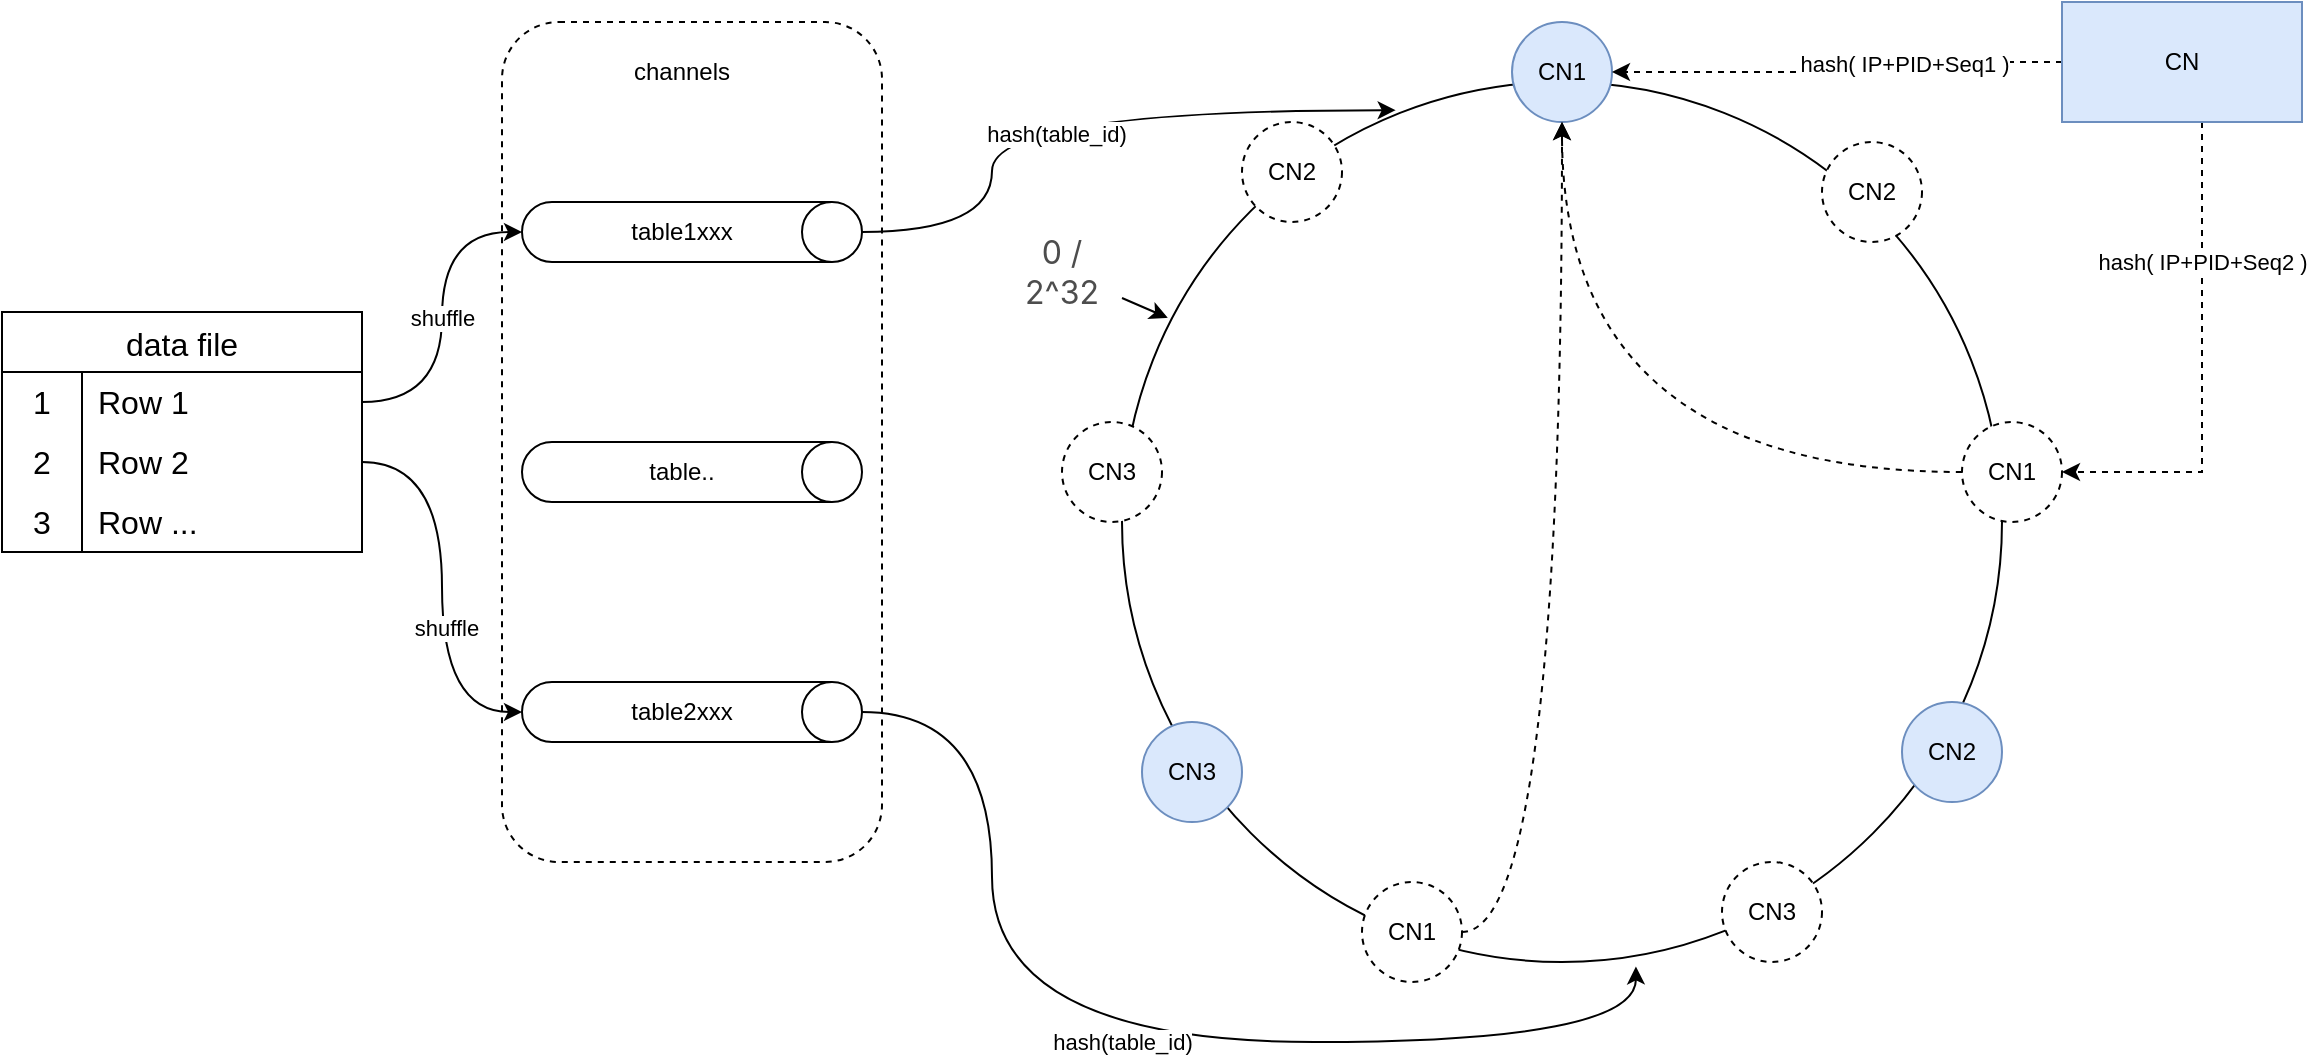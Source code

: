 <mxfile version="24.4.3" type="github">
  <diagram name="第 1 页" id="v7ffoWRVv22KWhD6IUQp">
    <mxGraphModel dx="2074" dy="1121" grid="1" gridSize="10" guides="1" tooltips="1" connect="1" arrows="1" fold="1" page="1" pageScale="1" pageWidth="3300" pageHeight="4681" math="0" shadow="0">
      <root>
        <mxCell id="0" />
        <mxCell id="1" parent="0" />
        <mxCell id="-jfg4AWXQA8gevnk_Bxj-64" value="" style="rounded=1;whiteSpace=wrap;html=1;dashed=1;" vertex="1" parent="1">
          <mxGeometry x="320" y="280" width="190" height="420" as="geometry" />
        </mxCell>
        <mxCell id="-jfg4AWXQA8gevnk_Bxj-1" value="" style="ellipse;whiteSpace=wrap;html=1;aspect=fixed;" vertex="1" parent="1">
          <mxGeometry x="630" y="310" width="440" height="440" as="geometry" />
        </mxCell>
        <mxCell id="-jfg4AWXQA8gevnk_Bxj-2" value="CN1" style="ellipse;whiteSpace=wrap;html=1;aspect=fixed;fillColor=#dae8fc;strokeColor=#6c8ebf;" vertex="1" parent="1">
          <mxGeometry x="825" y="280" width="50" height="50" as="geometry" />
        </mxCell>
        <mxCell id="-jfg4AWXQA8gevnk_Bxj-5" value="CN2" style="ellipse;whiteSpace=wrap;html=1;aspect=fixed;fillColor=#dae8fc;strokeColor=#6c8ebf;" vertex="1" parent="1">
          <mxGeometry x="1020" y="620" width="50" height="50" as="geometry" />
        </mxCell>
        <mxCell id="-jfg4AWXQA8gevnk_Bxj-6" value="CN3" style="ellipse;whiteSpace=wrap;html=1;aspect=fixed;fillColor=#dae8fc;strokeColor=#6c8ebf;" vertex="1" parent="1">
          <mxGeometry x="640" y="630" width="50" height="50" as="geometry" />
        </mxCell>
        <mxCell id="-jfg4AWXQA8gevnk_Bxj-15" style="edgeStyle=orthogonalEdgeStyle;rounded=0;orthogonalLoop=1;jettySize=auto;html=1;curved=1;dashed=1;" edge="1" parent="1" source="-jfg4AWXQA8gevnk_Bxj-8" target="-jfg4AWXQA8gevnk_Bxj-2">
          <mxGeometry relative="1" as="geometry" />
        </mxCell>
        <mxCell id="-jfg4AWXQA8gevnk_Bxj-8" value="CN1" style="ellipse;whiteSpace=wrap;html=1;aspect=fixed;dashed=1;" vertex="1" parent="1">
          <mxGeometry x="750" y="710" width="50" height="50" as="geometry" />
        </mxCell>
        <mxCell id="-jfg4AWXQA8gevnk_Bxj-9" value="CN1" style="ellipse;whiteSpace=wrap;html=1;aspect=fixed;dashed=1;" vertex="1" parent="1">
          <mxGeometry x="1050" y="480" width="50" height="50" as="geometry" />
        </mxCell>
        <mxCell id="-jfg4AWXQA8gevnk_Bxj-10" value="CN2" style="ellipse;whiteSpace=wrap;html=1;aspect=fixed;dashed=1;" vertex="1" parent="1">
          <mxGeometry x="980" y="340" width="50" height="50" as="geometry" />
        </mxCell>
        <mxCell id="-jfg4AWXQA8gevnk_Bxj-11" value="CN2" style="ellipse;whiteSpace=wrap;html=1;aspect=fixed;dashed=1;" vertex="1" parent="1">
          <mxGeometry x="690" y="330" width="50" height="50" as="geometry" />
        </mxCell>
        <mxCell id="-jfg4AWXQA8gevnk_Bxj-12" value="CN3" style="ellipse;whiteSpace=wrap;html=1;aspect=fixed;dashed=1;" vertex="1" parent="1">
          <mxGeometry x="930" y="700" width="50" height="50" as="geometry" />
        </mxCell>
        <mxCell id="-jfg4AWXQA8gevnk_Bxj-13" value="CN3" style="ellipse;whiteSpace=wrap;html=1;aspect=fixed;dashed=1;" vertex="1" parent="1">
          <mxGeometry x="600" y="480" width="50" height="50" as="geometry" />
        </mxCell>
        <mxCell id="-jfg4AWXQA8gevnk_Bxj-14" value="" style="endArrow=classic;html=1;rounded=0;edgeStyle=orthogonalEdgeStyle;curved=1;dashed=1;" edge="1" parent="1" source="-jfg4AWXQA8gevnk_Bxj-9" target="-jfg4AWXQA8gevnk_Bxj-2">
          <mxGeometry width="50" height="50" relative="1" as="geometry">
            <mxPoint x="810" y="550" as="sourcePoint" />
            <mxPoint x="860" y="500" as="targetPoint" />
          </mxGeometry>
        </mxCell>
        <mxCell id="-jfg4AWXQA8gevnk_Bxj-16" value="&lt;span style=&quot;color: rgb(77, 77, 77); font-family: -apple-system, &amp;quot;SF UI Text&amp;quot;, Arial, &amp;quot;PingFang SC&amp;quot;, &amp;quot;Hiragino Sans GB&amp;quot;, &amp;quot;Microsoft YaHei&amp;quot;, &amp;quot;WenQuanYi Micro Hei&amp;quot;, sans-serif, SimHei, SimSun; font-size: 16px; text-align: start; background-color: rgb(255, 255, 255);&quot;&gt;0 / 2^32&lt;/span&gt;" style="text;html=1;align=center;verticalAlign=middle;whiteSpace=wrap;rounded=0;" vertex="1" parent="1">
          <mxGeometry x="570" y="390" width="60" height="30" as="geometry" />
        </mxCell>
        <mxCell id="-jfg4AWXQA8gevnk_Bxj-19" style="edgeStyle=orthogonalEdgeStyle;rounded=0;orthogonalLoop=1;jettySize=auto;html=1;dashed=1;" edge="1" parent="1" source="-jfg4AWXQA8gevnk_Bxj-18" target="-jfg4AWXQA8gevnk_Bxj-2">
          <mxGeometry relative="1" as="geometry" />
        </mxCell>
        <mxCell id="-jfg4AWXQA8gevnk_Bxj-20" value="hash( IP+PID+Seq1 )" style="edgeLabel;html=1;align=center;verticalAlign=middle;resizable=0;points=[];" vertex="1" connectable="0" parent="-jfg4AWXQA8gevnk_Bxj-19">
          <mxGeometry x="-0.309" y="1" relative="1" as="geometry">
            <mxPoint as="offset" />
          </mxGeometry>
        </mxCell>
        <mxCell id="-jfg4AWXQA8gevnk_Bxj-21" style="edgeStyle=orthogonalEdgeStyle;rounded=0;orthogonalLoop=1;jettySize=auto;html=1;dashed=1;" edge="1" parent="1" source="-jfg4AWXQA8gevnk_Bxj-18" target="-jfg4AWXQA8gevnk_Bxj-9">
          <mxGeometry relative="1" as="geometry">
            <Array as="points">
              <mxPoint x="1170" y="505" />
            </Array>
          </mxGeometry>
        </mxCell>
        <mxCell id="-jfg4AWXQA8gevnk_Bxj-22" value="hash( IP+PID+Seq2 )" style="edgeLabel;html=1;align=center;verticalAlign=middle;resizable=0;points=[];" vertex="1" connectable="0" parent="-jfg4AWXQA8gevnk_Bxj-21">
          <mxGeometry x="-0.429" relative="1" as="geometry">
            <mxPoint as="offset" />
          </mxGeometry>
        </mxCell>
        <mxCell id="-jfg4AWXQA8gevnk_Bxj-18" value="CN" style="rounded=0;whiteSpace=wrap;html=1;fillColor=#dae8fc;strokeColor=#6c8ebf;" vertex="1" parent="1">
          <mxGeometry x="1100" y="270" width="120" height="60" as="geometry" />
        </mxCell>
        <mxCell id="-jfg4AWXQA8gevnk_Bxj-23" value="" style="endArrow=classic;html=1;rounded=0;entryX=0.052;entryY=0.268;entryDx=0;entryDy=0;entryPerimeter=0;" edge="1" parent="1" source="-jfg4AWXQA8gevnk_Bxj-16" target="-jfg4AWXQA8gevnk_Bxj-1">
          <mxGeometry width="50" height="50" relative="1" as="geometry">
            <mxPoint x="450" y="480" as="sourcePoint" />
            <mxPoint x="650" y="430" as="targetPoint" />
          </mxGeometry>
        </mxCell>
        <mxCell id="-jfg4AWXQA8gevnk_Bxj-32" value="data file" style="shape=table;startSize=30;container=1;collapsible=0;childLayout=tableLayout;fixedRows=1;rowLines=0;fontStyle=0;strokeColor=default;fontSize=16;" vertex="1" parent="1">
          <mxGeometry x="70" y="425" width="180" height="120" as="geometry" />
        </mxCell>
        <mxCell id="-jfg4AWXQA8gevnk_Bxj-33" value="" style="shape=tableRow;horizontal=0;startSize=0;swimlaneHead=0;swimlaneBody=0;top=0;left=0;bottom=0;right=0;collapsible=0;dropTarget=0;fillColor=none;points=[[0,0.5],[1,0.5]];portConstraint=eastwest;strokeColor=inherit;fontSize=16;" vertex="1" parent="-jfg4AWXQA8gevnk_Bxj-32">
          <mxGeometry y="30" width="180" height="30" as="geometry" />
        </mxCell>
        <mxCell id="-jfg4AWXQA8gevnk_Bxj-34" value="1" style="shape=partialRectangle;html=1;whiteSpace=wrap;connectable=0;fillColor=none;top=0;left=0;bottom=0;right=0;overflow=hidden;pointerEvents=1;strokeColor=inherit;fontSize=16;" vertex="1" parent="-jfg4AWXQA8gevnk_Bxj-33">
          <mxGeometry width="40" height="30" as="geometry">
            <mxRectangle width="40" height="30" as="alternateBounds" />
          </mxGeometry>
        </mxCell>
        <mxCell id="-jfg4AWXQA8gevnk_Bxj-35" value="Row 1" style="shape=partialRectangle;html=1;whiteSpace=wrap;connectable=0;fillColor=none;top=0;left=0;bottom=0;right=0;align=left;spacingLeft=6;overflow=hidden;strokeColor=inherit;fontSize=16;" vertex="1" parent="-jfg4AWXQA8gevnk_Bxj-33">
          <mxGeometry x="40" width="140" height="30" as="geometry">
            <mxRectangle width="140" height="30" as="alternateBounds" />
          </mxGeometry>
        </mxCell>
        <mxCell id="-jfg4AWXQA8gevnk_Bxj-36" value="" style="shape=tableRow;horizontal=0;startSize=0;swimlaneHead=0;swimlaneBody=0;top=0;left=0;bottom=0;right=0;collapsible=0;dropTarget=0;fillColor=none;points=[[0,0.5],[1,0.5]];portConstraint=eastwest;strokeColor=inherit;fontSize=16;" vertex="1" parent="-jfg4AWXQA8gevnk_Bxj-32">
          <mxGeometry y="60" width="180" height="30" as="geometry" />
        </mxCell>
        <mxCell id="-jfg4AWXQA8gevnk_Bxj-37" value="2" style="shape=partialRectangle;html=1;whiteSpace=wrap;connectable=0;fillColor=none;top=0;left=0;bottom=0;right=0;overflow=hidden;strokeColor=inherit;fontSize=16;" vertex="1" parent="-jfg4AWXQA8gevnk_Bxj-36">
          <mxGeometry width="40" height="30" as="geometry">
            <mxRectangle width="40" height="30" as="alternateBounds" />
          </mxGeometry>
        </mxCell>
        <mxCell id="-jfg4AWXQA8gevnk_Bxj-38" value="Row 2" style="shape=partialRectangle;html=1;whiteSpace=wrap;connectable=0;fillColor=none;top=0;left=0;bottom=0;right=0;align=left;spacingLeft=6;overflow=hidden;strokeColor=inherit;fontSize=16;" vertex="1" parent="-jfg4AWXQA8gevnk_Bxj-36">
          <mxGeometry x="40" width="140" height="30" as="geometry">
            <mxRectangle width="140" height="30" as="alternateBounds" />
          </mxGeometry>
        </mxCell>
        <mxCell id="-jfg4AWXQA8gevnk_Bxj-39" value="" style="shape=tableRow;horizontal=0;startSize=0;swimlaneHead=0;swimlaneBody=0;top=0;left=0;bottom=0;right=0;collapsible=0;dropTarget=0;fillColor=none;points=[[0,0.5],[1,0.5]];portConstraint=eastwest;strokeColor=inherit;fontSize=16;" vertex="1" parent="-jfg4AWXQA8gevnk_Bxj-32">
          <mxGeometry y="90" width="180" height="30" as="geometry" />
        </mxCell>
        <mxCell id="-jfg4AWXQA8gevnk_Bxj-40" value="3" style="shape=partialRectangle;html=1;whiteSpace=wrap;connectable=0;fillColor=none;top=0;left=0;bottom=0;right=0;overflow=hidden;strokeColor=inherit;fontSize=16;" vertex="1" parent="-jfg4AWXQA8gevnk_Bxj-39">
          <mxGeometry width="40" height="30" as="geometry">
            <mxRectangle width="40" height="30" as="alternateBounds" />
          </mxGeometry>
        </mxCell>
        <mxCell id="-jfg4AWXQA8gevnk_Bxj-41" value="Row ..." style="shape=partialRectangle;html=1;whiteSpace=wrap;connectable=0;fillColor=none;top=0;left=0;bottom=0;right=0;align=left;spacingLeft=6;overflow=hidden;strokeColor=inherit;fontSize=16;" vertex="1" parent="-jfg4AWXQA8gevnk_Bxj-39">
          <mxGeometry x="40" width="140" height="30" as="geometry">
            <mxRectangle width="140" height="30" as="alternateBounds" />
          </mxGeometry>
        </mxCell>
        <mxCell id="-jfg4AWXQA8gevnk_Bxj-48" value="" style="shape=cylinder3;whiteSpace=wrap;html=1;boundedLbl=1;backgroundOutline=1;size=15;rotation=90;" vertex="1" parent="1">
          <mxGeometry x="400" y="300" width="30" height="170" as="geometry" />
        </mxCell>
        <mxCell id="-jfg4AWXQA8gevnk_Bxj-49" value="" style="shape=cylinder3;whiteSpace=wrap;html=1;boundedLbl=1;backgroundOutline=1;size=15;rotation=90;" vertex="1" parent="1">
          <mxGeometry x="400" y="420" width="30" height="170" as="geometry" />
        </mxCell>
        <mxCell id="-jfg4AWXQA8gevnk_Bxj-50" value="" style="shape=cylinder3;whiteSpace=wrap;html=1;boundedLbl=1;backgroundOutline=1;size=15;rotation=90;" vertex="1" parent="1">
          <mxGeometry x="400" y="540" width="30" height="170" as="geometry" />
        </mxCell>
        <mxCell id="-jfg4AWXQA8gevnk_Bxj-51" value="table1xxx" style="text;html=1;align=center;verticalAlign=middle;whiteSpace=wrap;rounded=0;" vertex="1" parent="1">
          <mxGeometry x="380" y="370" width="60" height="30" as="geometry" />
        </mxCell>
        <mxCell id="-jfg4AWXQA8gevnk_Bxj-52" value="table2xxx" style="text;html=1;align=center;verticalAlign=middle;whiteSpace=wrap;rounded=0;" vertex="1" parent="1">
          <mxGeometry x="380" y="610" width="60" height="30" as="geometry" />
        </mxCell>
        <mxCell id="-jfg4AWXQA8gevnk_Bxj-53" value="table.." style="text;html=1;align=center;verticalAlign=middle;whiteSpace=wrap;rounded=0;" vertex="1" parent="1">
          <mxGeometry x="380" y="490" width="60" height="30" as="geometry" />
        </mxCell>
        <mxCell id="-jfg4AWXQA8gevnk_Bxj-55" style="edgeStyle=orthogonalEdgeStyle;rounded=0;orthogonalLoop=1;jettySize=auto;html=1;entryX=0.311;entryY=0.032;entryDx=0;entryDy=0;entryPerimeter=0;curved=1;" edge="1" parent="1" source="-jfg4AWXQA8gevnk_Bxj-48" target="-jfg4AWXQA8gevnk_Bxj-1">
          <mxGeometry relative="1" as="geometry" />
        </mxCell>
        <mxCell id="-jfg4AWXQA8gevnk_Bxj-62" value="hash(table_id)" style="edgeLabel;html=1;align=center;verticalAlign=middle;resizable=0;points=[];" vertex="1" connectable="0" parent="-jfg4AWXQA8gevnk_Bxj-55">
          <mxGeometry x="-0.036" y="-12" relative="1" as="geometry">
            <mxPoint as="offset" />
          </mxGeometry>
        </mxCell>
        <mxCell id="-jfg4AWXQA8gevnk_Bxj-56" value="shuffle" style="edgeStyle=orthogonalEdgeStyle;rounded=0;orthogonalLoop=1;jettySize=auto;html=1;entryX=0.5;entryY=1;entryDx=0;entryDy=0;entryPerimeter=0;curved=1;" edge="1" parent="1" source="-jfg4AWXQA8gevnk_Bxj-33" target="-jfg4AWXQA8gevnk_Bxj-48">
          <mxGeometry relative="1" as="geometry" />
        </mxCell>
        <mxCell id="-jfg4AWXQA8gevnk_Bxj-57" style="edgeStyle=orthogonalEdgeStyle;rounded=0;orthogonalLoop=1;jettySize=auto;html=1;entryX=0.5;entryY=1;entryDx=0;entryDy=0;entryPerimeter=0;curved=1;" edge="1" parent="1" source="-jfg4AWXQA8gevnk_Bxj-36" target="-jfg4AWXQA8gevnk_Bxj-50">
          <mxGeometry relative="1" as="geometry" />
        </mxCell>
        <mxCell id="-jfg4AWXQA8gevnk_Bxj-63" value="shuffle" style="edgeLabel;html=1;align=center;verticalAlign=middle;resizable=0;points=[];" vertex="1" connectable="0" parent="-jfg4AWXQA8gevnk_Bxj-57">
          <mxGeometry x="0.2" y="2" relative="1" as="geometry">
            <mxPoint as="offset" />
          </mxGeometry>
        </mxCell>
        <mxCell id="-jfg4AWXQA8gevnk_Bxj-61" value="hash(table_id)" style="edgeStyle=orthogonalEdgeStyle;rounded=0;orthogonalLoop=1;jettySize=auto;html=1;entryX=0.584;entryY=1.005;entryDx=0;entryDy=0;entryPerimeter=0;curved=1;" edge="1" parent="1" source="-jfg4AWXQA8gevnk_Bxj-50" target="-jfg4AWXQA8gevnk_Bxj-1">
          <mxGeometry relative="1" as="geometry">
            <Array as="points">
              <mxPoint x="565" y="625" />
              <mxPoint x="565" y="790" />
              <mxPoint x="887" y="790" />
            </Array>
          </mxGeometry>
        </mxCell>
        <mxCell id="-jfg4AWXQA8gevnk_Bxj-65" value="channels" style="text;html=1;align=center;verticalAlign=middle;whiteSpace=wrap;rounded=0;" vertex="1" parent="1">
          <mxGeometry x="380" y="290" width="60" height="30" as="geometry" />
        </mxCell>
      </root>
    </mxGraphModel>
  </diagram>
</mxfile>
